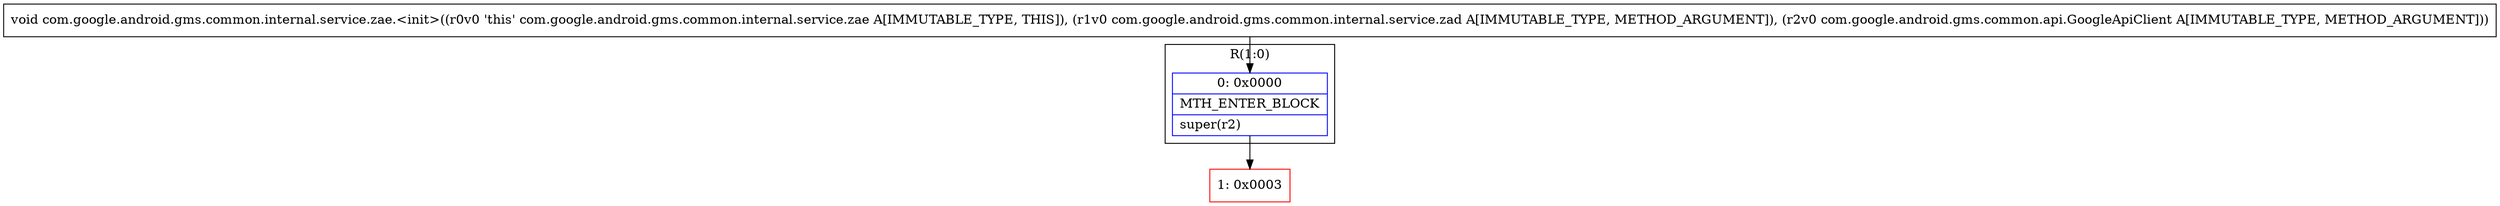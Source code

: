 digraph "CFG forcom.google.android.gms.common.internal.service.zae.\<init\>(Lcom\/google\/android\/gms\/common\/internal\/service\/zad;Lcom\/google\/android\/gms\/common\/api\/GoogleApiClient;)V" {
subgraph cluster_Region_1590239615 {
label = "R(1:0)";
node [shape=record,color=blue];
Node_0 [shape=record,label="{0\:\ 0x0000|MTH_ENTER_BLOCK\l|super(r2)\l}"];
}
Node_1 [shape=record,color=red,label="{1\:\ 0x0003}"];
MethodNode[shape=record,label="{void com.google.android.gms.common.internal.service.zae.\<init\>((r0v0 'this' com.google.android.gms.common.internal.service.zae A[IMMUTABLE_TYPE, THIS]), (r1v0 com.google.android.gms.common.internal.service.zad A[IMMUTABLE_TYPE, METHOD_ARGUMENT]), (r2v0 com.google.android.gms.common.api.GoogleApiClient A[IMMUTABLE_TYPE, METHOD_ARGUMENT])) }"];
MethodNode -> Node_0;
Node_0 -> Node_1;
}

